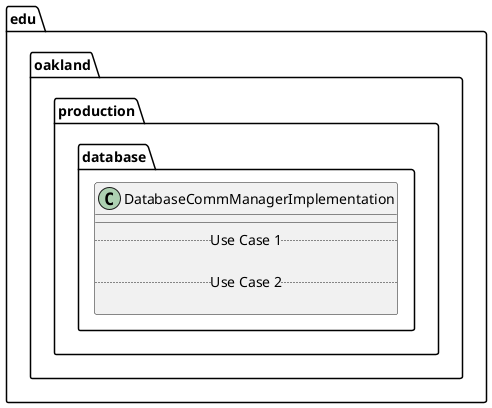 @startuml DatabaseCommManagerImplementation

package edu.oakland.production.database {
    class DatabaseCommManagerImplementation {
        __
        .. Use Case 1 ..

        .. Use Case 2 ..

    }
}

@enduml